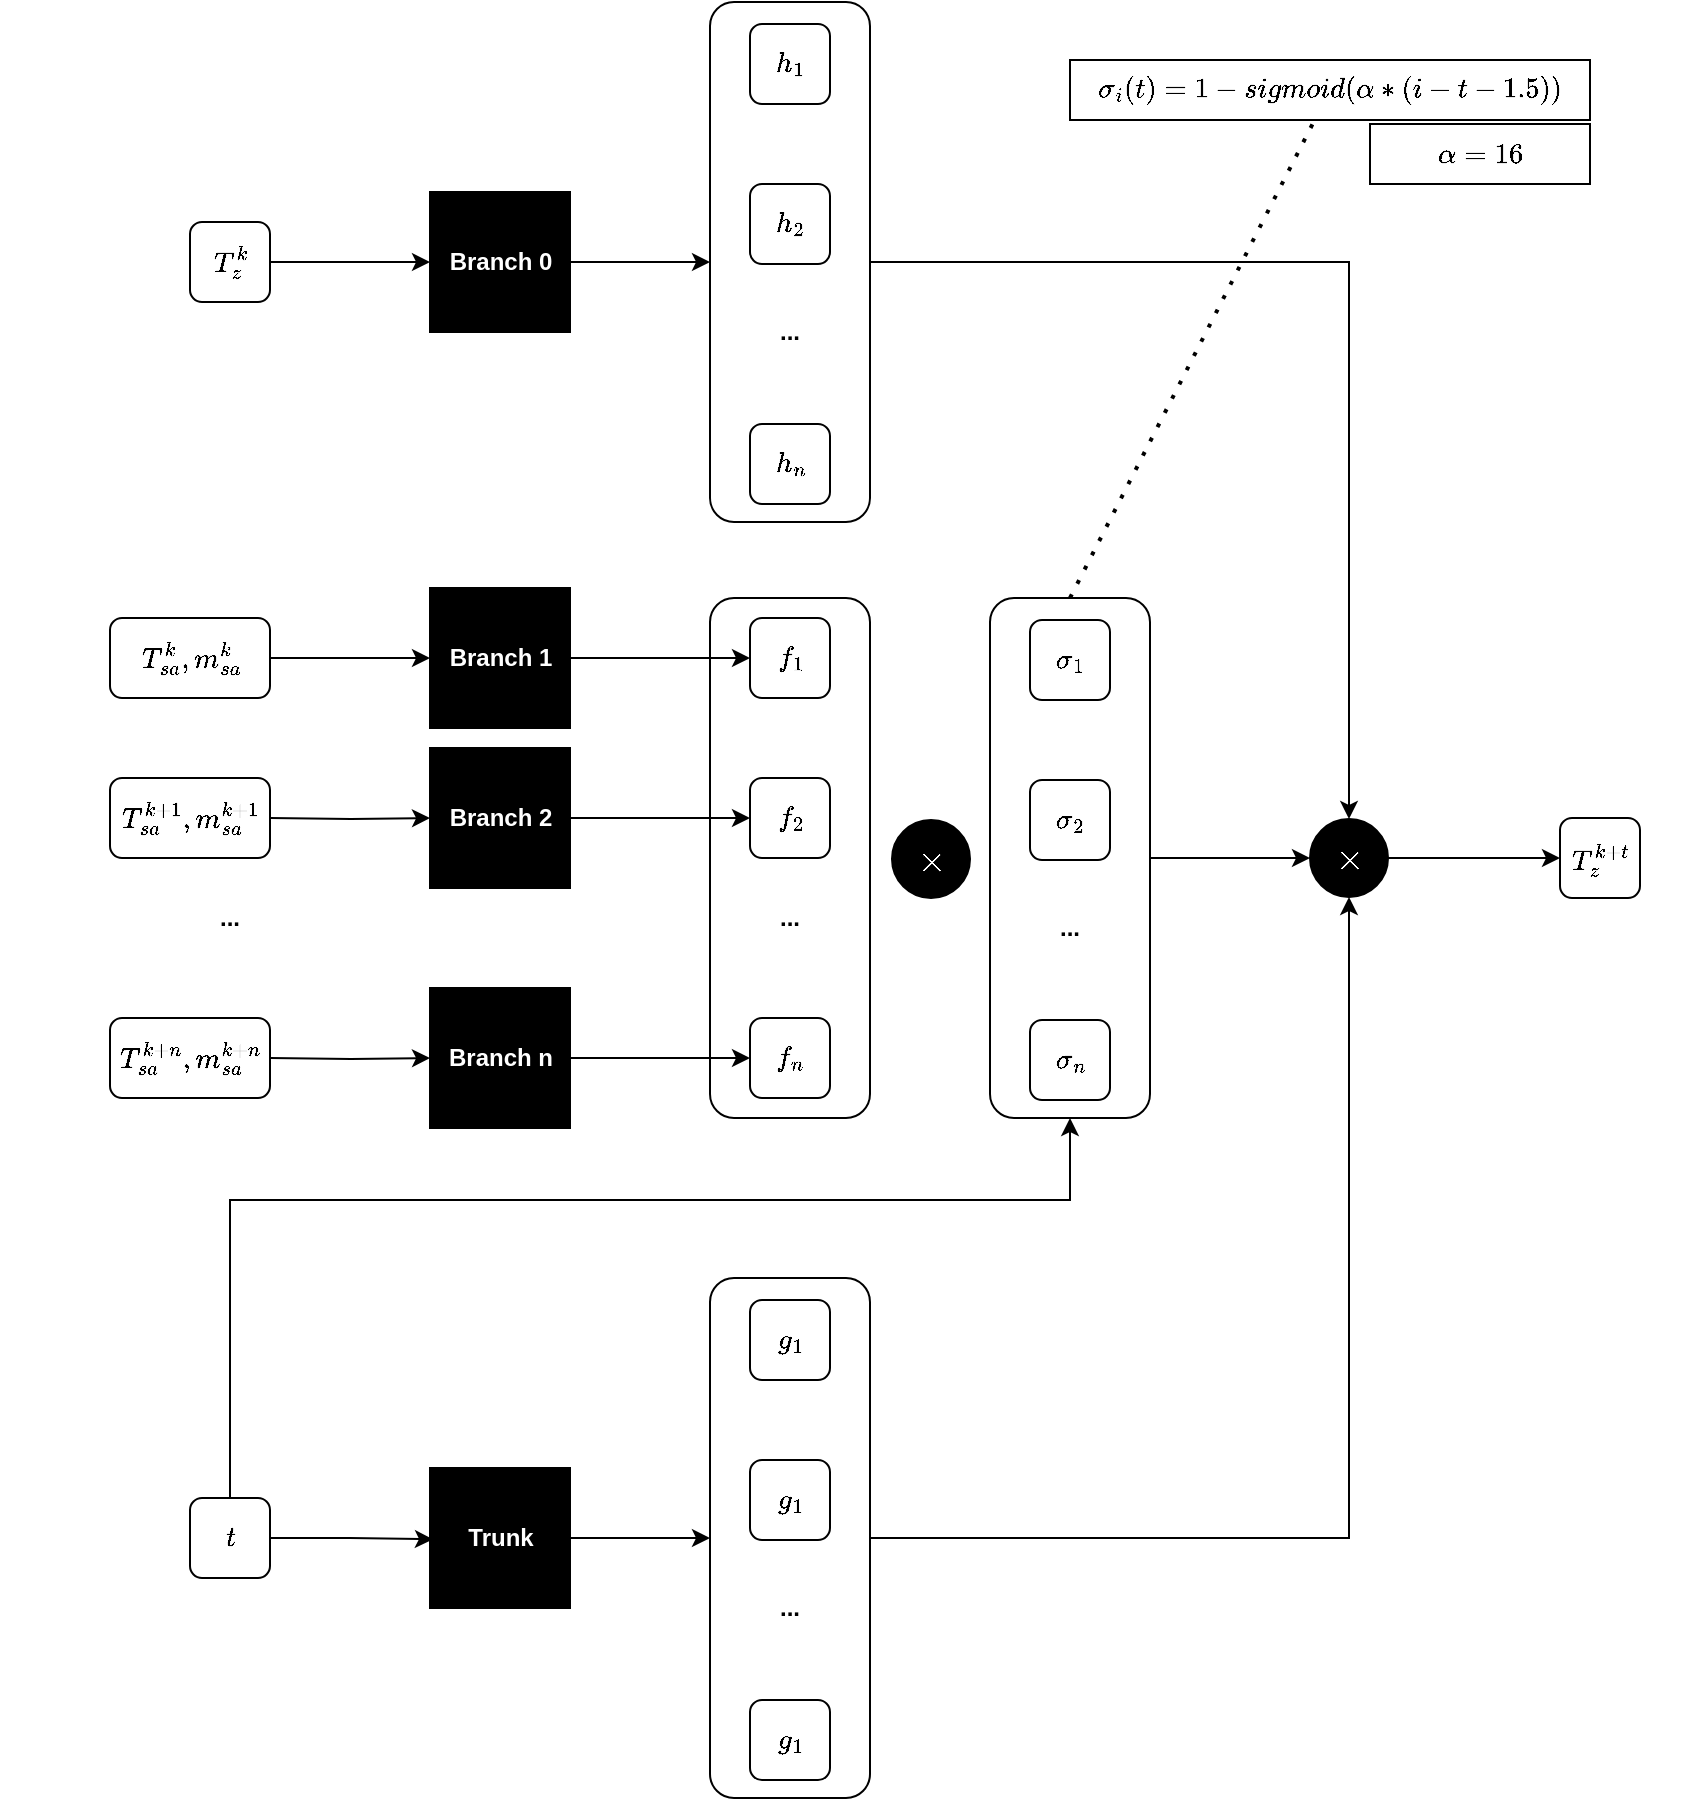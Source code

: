<mxfile version="20.3.0" type="device"><diagram id="KAxJMnlLdcHURc0zdIe9" name="Page-1"><mxGraphModel dx="2272" dy="865" grid="1" gridSize="10" guides="1" tooltips="1" connect="1" arrows="1" fold="1" page="1" pageScale="1" pageWidth="850" pageHeight="1100" math="1" shadow="0"><root><mxCell id="0"/><mxCell id="1" parent="0"/><mxCell id="cCxsxH4jtF2RQQzCaUov-43" style="edgeStyle=orthogonalEdgeStyle;rounded=0;orthogonalLoop=1;jettySize=auto;html=1;exitX=1;exitY=0.5;exitDx=0;exitDy=0;fontColor=#FFFFFF;" parent="1" source="cCxsxH4jtF2RQQzCaUov-11" target="cCxsxH4jtF2RQQzCaUov-26" edge="1"><mxGeometry relative="1" as="geometry"/></mxCell><mxCell id="cCxsxH4jtF2RQQzCaUov-11" value="" style="rounded=1;whiteSpace=wrap;html=1;" parent="1" vertex="1"><mxGeometry x="80" y="121" width="40" height="40" as="geometry"/></mxCell><mxCell id="cCxsxH4jtF2RQQzCaUov-12" value="$$T_z^k$$" style="text;html=1;resizable=0;autosize=1;align=center;verticalAlign=middle;points=[];fillColor=none;strokeColor=none;rounded=0;" parent="1" vertex="1"><mxGeometry x="60" y="126" width="80" height="30" as="geometry"/></mxCell><mxCell id="cCxsxH4jtF2RQQzCaUov-16" value="" style="rounded=1;whiteSpace=wrap;html=1;" parent="1" vertex="1"><mxGeometry x="40" y="319" width="80" height="40" as="geometry"/></mxCell><mxCell id="cCxsxH4jtF2RQQzCaUov-17" value="$$T_{sa}^k,m_{sa}^k$$" style="text;html=1;resizable=0;autosize=1;align=center;verticalAlign=middle;points=[];fillColor=none;strokeColor=none;rounded=0;" parent="1" vertex="1"><mxGeometry x="5" y="324" width="150" height="30" as="geometry"/></mxCell><mxCell id="cCxsxH4jtF2RQQzCaUov-53" style="edgeStyle=orthogonalEdgeStyle;rounded=0;orthogonalLoop=1;jettySize=auto;html=1;exitX=1;exitY=0.5;exitDx=0;exitDy=0;entryX=0;entryY=0.5;entryDx=0;entryDy=0;fontColor=#FFFFFF;" parent="1" target="cCxsxH4jtF2RQQzCaUov-46" edge="1"><mxGeometry relative="1" as="geometry"><mxPoint x="120" y="419" as="sourcePoint"/></mxGeometry></mxCell><mxCell id="cCxsxH4jtF2RQQzCaUov-54" style="edgeStyle=orthogonalEdgeStyle;rounded=0;orthogonalLoop=1;jettySize=auto;html=1;exitX=1;exitY=0.5;exitDx=0;exitDy=0;fontColor=#FFFFFF;" parent="1" target="cCxsxH4jtF2RQQzCaUov-48" edge="1"><mxGeometry relative="1" as="geometry"><mxPoint x="120" y="539" as="sourcePoint"/></mxGeometry></mxCell><mxCell id="cCxsxH4jtF2RQQzCaUov-23" value="&lt;b&gt;...&lt;/b&gt;" style="text;html=1;strokeColor=none;fillColor=none;align=center;verticalAlign=middle;whiteSpace=wrap;rounded=0;" parent="1" vertex="1"><mxGeometry x="70" y="454" width="60" height="30" as="geometry"/></mxCell><mxCell id="cCxsxH4jtF2RQQzCaUov-55" style="edgeStyle=orthogonalEdgeStyle;rounded=0;orthogonalLoop=1;jettySize=auto;html=1;exitX=1;exitY=0.5;exitDx=0;exitDy=0;entryX=0.021;entryY=0.509;entryDx=0;entryDy=0;entryPerimeter=0;fontColor=#FFFFFF;" parent="1" source="cCxsxH4jtF2RQQzCaUov-24" target="cCxsxH4jtF2RQQzCaUov-50" edge="1"><mxGeometry relative="1" as="geometry"/></mxCell><mxCell id="cCxsxH4jtF2RQQzCaUov-24" value="" style="rounded=1;whiteSpace=wrap;html=1;" parent="1" vertex="1"><mxGeometry x="80" y="759" width="40" height="40" as="geometry"/></mxCell><mxCell id="cCxsxH4jtF2RQQzCaUov-98" style="edgeStyle=orthogonalEdgeStyle;rounded=0;orthogonalLoop=1;jettySize=auto;html=1;entryX=0.5;entryY=1;entryDx=0;entryDy=0;fontColor=#FFFFFF;exitX=0.5;exitY=0;exitDx=0;exitDy=0;" parent="1" source="cCxsxH4jtF2RQQzCaUov-24" target="cCxsxH4jtF2RQQzCaUov-89" edge="1"><mxGeometry relative="1" as="geometry"><mxPoint x="100" y="760" as="sourcePoint"/><Array as="points"><mxPoint x="100" y="610"/><mxPoint x="520" y="610"/></Array></mxGeometry></mxCell><mxCell id="cCxsxH4jtF2RQQzCaUov-25" value="$$t$$" style="text;html=1;resizable=0;autosize=1;align=center;verticalAlign=middle;points=[];fillColor=none;strokeColor=none;rounded=0;" parent="1" vertex="1"><mxGeometry x="75" y="764" width="50" height="30" as="geometry"/></mxCell><mxCell id="cCxsxH4jtF2RQQzCaUov-87" style="edgeStyle=orthogonalEdgeStyle;rounded=0;orthogonalLoop=1;jettySize=auto;html=1;exitX=1;exitY=0.5;exitDx=0;exitDy=0;entryX=0;entryY=0.5;entryDx=0;entryDy=0;fontColor=#FFFFFF;" parent="1" source="cCxsxH4jtF2RQQzCaUov-26" target="cCxsxH4jtF2RQQzCaUov-79" edge="1"><mxGeometry relative="1" as="geometry"/></mxCell><mxCell id="cCxsxH4jtF2RQQzCaUov-26" value="" style="whiteSpace=wrap;html=1;aspect=fixed;fillColor=#000000;" parent="1" vertex="1"><mxGeometry x="200" y="106" width="70" height="70" as="geometry"/></mxCell><mxCell id="cCxsxH4jtF2RQQzCaUov-27" value="&lt;font color=&quot;#ffffff&quot;&gt;&lt;b&gt;Branch 0&lt;/b&gt;&lt;/font&gt;" style="text;html=1;resizable=0;autosize=1;align=center;verticalAlign=middle;points=[];fillColor=none;strokeColor=none;rounded=0;" parent="1" vertex="1"><mxGeometry x="200" y="126" width="70" height="30" as="geometry"/></mxCell><mxCell id="cCxsxH4jtF2RQQzCaUov-63" style="edgeStyle=orthogonalEdgeStyle;rounded=0;orthogonalLoop=1;jettySize=auto;html=1;exitX=1;exitY=0.5;exitDx=0;exitDy=0;fontColor=#FFFFFF;entryX=0;entryY=0.5;entryDx=0;entryDy=0;" parent="1" source="cCxsxH4jtF2RQQzCaUov-44" target="cCxsxH4jtF2RQQzCaUov-57" edge="1"><mxGeometry relative="1" as="geometry"/></mxCell><mxCell id="cCxsxH4jtF2RQQzCaUov-44" value="" style="whiteSpace=wrap;html=1;aspect=fixed;fillColor=#000000;" parent="1" vertex="1"><mxGeometry x="200" y="304" width="70" height="70" as="geometry"/></mxCell><mxCell id="cCxsxH4jtF2RQQzCaUov-45" value="&lt;font color=&quot;#ffffff&quot;&gt;&lt;b&gt;Branch 1&lt;/b&gt;&lt;/font&gt;" style="text;html=1;resizable=0;autosize=1;align=center;verticalAlign=middle;points=[];fillColor=none;strokeColor=none;rounded=0;" parent="1" vertex="1"><mxGeometry x="200" y="324" width="70" height="30" as="geometry"/></mxCell><mxCell id="cCxsxH4jtF2RQQzCaUov-65" style="edgeStyle=orthogonalEdgeStyle;rounded=0;orthogonalLoop=1;jettySize=auto;html=1;exitX=1;exitY=0.5;exitDx=0;exitDy=0;entryX=0;entryY=0.5;entryDx=0;entryDy=0;fontColor=#FFFFFF;" parent="1" source="cCxsxH4jtF2RQQzCaUov-46" target="cCxsxH4jtF2RQQzCaUov-59" edge="1"><mxGeometry relative="1" as="geometry"/></mxCell><mxCell id="cCxsxH4jtF2RQQzCaUov-46" value="" style="whiteSpace=wrap;html=1;aspect=fixed;fillColor=#000000;" parent="1" vertex="1"><mxGeometry x="200" y="384" width="70" height="70" as="geometry"/></mxCell><mxCell id="cCxsxH4jtF2RQQzCaUov-47" value="&lt;font color=&quot;#ffffff&quot;&gt;&lt;b&gt;Branch 2&lt;/b&gt;&lt;/font&gt;" style="text;html=1;resizable=0;autosize=1;align=center;verticalAlign=middle;points=[];fillColor=none;strokeColor=none;rounded=0;" parent="1" vertex="1"><mxGeometry x="200" y="404" width="70" height="30" as="geometry"/></mxCell><mxCell id="cCxsxH4jtF2RQQzCaUov-66" style="edgeStyle=orthogonalEdgeStyle;rounded=0;orthogonalLoop=1;jettySize=auto;html=1;exitX=1;exitY=0.5;exitDx=0;exitDy=0;entryX=0;entryY=0.5;entryDx=0;entryDy=0;fontColor=#FFFFFF;" parent="1" source="cCxsxH4jtF2RQQzCaUov-48" target="cCxsxH4jtF2RQQzCaUov-61" edge="1"><mxGeometry relative="1" as="geometry"/></mxCell><mxCell id="cCxsxH4jtF2RQQzCaUov-48" value="" style="whiteSpace=wrap;html=1;aspect=fixed;fillColor=#000000;" parent="1" vertex="1"><mxGeometry x="200" y="504" width="70" height="70" as="geometry"/></mxCell><mxCell id="cCxsxH4jtF2RQQzCaUov-49" value="&lt;font color=&quot;#ffffff&quot;&gt;&lt;b&gt;Branch n&lt;/b&gt;&lt;/font&gt;" style="text;html=1;resizable=0;autosize=1;align=center;verticalAlign=middle;points=[];fillColor=none;strokeColor=none;rounded=0;" parent="1" vertex="1"><mxGeometry x="195" y="524" width="80" height="30" as="geometry"/></mxCell><mxCell id="cCxsxH4jtF2RQQzCaUov-88" style="edgeStyle=orthogonalEdgeStyle;rounded=0;orthogonalLoop=1;jettySize=auto;html=1;exitX=1;exitY=0.5;exitDx=0;exitDy=0;entryX=0;entryY=0.5;entryDx=0;entryDy=0;fontColor=#FFFFFF;" parent="1" source="cCxsxH4jtF2RQQzCaUov-50" target="cCxsxH4jtF2RQQzCaUov-69" edge="1"><mxGeometry relative="1" as="geometry"/></mxCell><mxCell id="cCxsxH4jtF2RQQzCaUov-50" value="" style="whiteSpace=wrap;html=1;aspect=fixed;fillColor=#000000;" parent="1" vertex="1"><mxGeometry x="200" y="744" width="70" height="70" as="geometry"/></mxCell><mxCell id="cCxsxH4jtF2RQQzCaUov-51" value="&lt;font color=&quot;#ffffff&quot;&gt;&lt;b&gt;Trunk&lt;/b&gt;&lt;/font&gt;" style="text;html=1;resizable=0;autosize=1;align=center;verticalAlign=middle;points=[];fillColor=none;strokeColor=none;rounded=0;" parent="1" vertex="1"><mxGeometry x="205" y="764" width="60" height="30" as="geometry"/></mxCell><mxCell id="cCxsxH4jtF2RQQzCaUov-52" style="edgeStyle=orthogonalEdgeStyle;rounded=0;orthogonalLoop=1;jettySize=auto;html=1;fontColor=#FFFFFF;exitX=1;exitY=0.5;exitDx=0;exitDy=0;entryX=0;entryY=0.5;entryDx=0;entryDy=0;" parent="1" source="cCxsxH4jtF2RQQzCaUov-16" target="cCxsxH4jtF2RQQzCaUov-44" edge="1"><mxGeometry relative="1" as="geometry"><mxPoint x="140" y="309" as="sourcePoint"/><mxPoint x="210" y="189" as="targetPoint"/></mxGeometry></mxCell><mxCell id="cCxsxH4jtF2RQQzCaUov-57" value="" style="rounded=1;whiteSpace=wrap;html=1;" parent="1" vertex="1"><mxGeometry x="360" y="319" width="40" height="40" as="geometry"/></mxCell><mxCell id="cCxsxH4jtF2RQQzCaUov-58" value="$$f_1$$" style="text;html=1;resizable=0;autosize=1;align=center;verticalAlign=middle;points=[];fillColor=none;strokeColor=none;rounded=0;" parent="1" vertex="1"><mxGeometry x="345" y="324" width="70" height="30" as="geometry"/></mxCell><mxCell id="cCxsxH4jtF2RQQzCaUov-59" value="" style="rounded=1;whiteSpace=wrap;html=1;" parent="1" vertex="1"><mxGeometry x="360" y="399" width="40" height="40" as="geometry"/></mxCell><mxCell id="cCxsxH4jtF2RQQzCaUov-60" value="$$f_2$$" style="text;html=1;resizable=0;autosize=1;align=center;verticalAlign=middle;points=[];fillColor=none;strokeColor=none;rounded=0;" parent="1" vertex="1"><mxGeometry x="345" y="404" width="70" height="30" as="geometry"/></mxCell><mxCell id="cCxsxH4jtF2RQQzCaUov-61" value="" style="rounded=1;whiteSpace=wrap;html=1;" parent="1" vertex="1"><mxGeometry x="360" y="519" width="40" height="40" as="geometry"/></mxCell><mxCell id="cCxsxH4jtF2RQQzCaUov-62" value="$$f_n$$" style="text;html=1;resizable=0;autosize=1;align=center;verticalAlign=middle;points=[];fillColor=none;strokeColor=none;rounded=0;" parent="1" vertex="1"><mxGeometry x="345" y="524" width="70" height="30" as="geometry"/></mxCell><mxCell id="cCxsxH4jtF2RQQzCaUov-67" value="" style="rounded=1;whiteSpace=wrap;html=1;fontColor=#FFFFFF;fillColor=none;fontStyle=1" parent="1" vertex="1"><mxGeometry x="340" y="309" width="80" height="260" as="geometry"/></mxCell><mxCell id="cCxsxH4jtF2RQQzCaUov-102" style="edgeStyle=orthogonalEdgeStyle;rounded=0;orthogonalLoop=1;jettySize=auto;html=1;exitX=1;exitY=0.5;exitDx=0;exitDy=0;entryX=0.5;entryY=1;entryDx=0;entryDy=0;fontSize=15;fontColor=#FFFFFF;" parent="1" source="cCxsxH4jtF2RQQzCaUov-69" target="cCxsxH4jtF2RQQzCaUov-100" edge="1"><mxGeometry relative="1" as="geometry"/></mxCell><mxCell id="cCxsxH4jtF2RQQzCaUov-69" value="" style="rounded=1;whiteSpace=wrap;html=1;fontColor=#FFFFFF;fillColor=none;" parent="1" vertex="1"><mxGeometry x="340" y="649" width="80" height="260" as="geometry"/></mxCell><mxCell id="cCxsxH4jtF2RQQzCaUov-71" value="" style="rounded=1;whiteSpace=wrap;html=1;" parent="1" vertex="1"><mxGeometry x="360" y="660" width="40" height="40" as="geometry"/></mxCell><mxCell id="cCxsxH4jtF2RQQzCaUov-72" value="$$g_1$$" style="text;html=1;resizable=0;autosize=1;align=center;verticalAlign=middle;points=[];fillColor=none;strokeColor=none;rounded=0;" parent="1" vertex="1"><mxGeometry x="345" y="665" width="70" height="30" as="geometry"/></mxCell><mxCell id="cCxsxH4jtF2RQQzCaUov-73" value="" style="rounded=1;whiteSpace=wrap;html=1;" parent="1" vertex="1"><mxGeometry x="360" y="860" width="40" height="40" as="geometry"/></mxCell><mxCell id="cCxsxH4jtF2RQQzCaUov-74" value="$$g_1$$" style="text;html=1;resizable=0;autosize=1;align=center;verticalAlign=middle;points=[];fillColor=none;strokeColor=none;rounded=0;" parent="1" vertex="1"><mxGeometry x="345" y="865" width="70" height="30" as="geometry"/></mxCell><mxCell id="cCxsxH4jtF2RQQzCaUov-75" value="&lt;b&gt;...&lt;/b&gt;" style="text;html=1;strokeColor=none;fillColor=none;align=center;verticalAlign=middle;whiteSpace=wrap;rounded=0;" parent="1" vertex="1"><mxGeometry x="350" y="454" width="60" height="30" as="geometry"/></mxCell><mxCell id="cCxsxH4jtF2RQQzCaUov-76" value="&lt;b&gt;...&lt;/b&gt;" style="text;html=1;strokeColor=none;fillColor=none;align=center;verticalAlign=middle;whiteSpace=wrap;rounded=0;" parent="1" vertex="1"><mxGeometry x="350" y="799" width="60" height="30" as="geometry"/></mxCell><mxCell id="cCxsxH4jtF2RQQzCaUov-77" value="" style="rounded=1;whiteSpace=wrap;html=1;" parent="1" vertex="1"><mxGeometry x="360" y="740" width="40" height="40" as="geometry"/></mxCell><mxCell id="cCxsxH4jtF2RQQzCaUov-78" value="$$g_1$$" style="text;html=1;resizable=0;autosize=1;align=center;verticalAlign=middle;points=[];fillColor=none;strokeColor=none;rounded=0;" parent="1" vertex="1"><mxGeometry x="345" y="745" width="70" height="30" as="geometry"/></mxCell><mxCell id="cCxsxH4jtF2RQQzCaUov-101" style="edgeStyle=orthogonalEdgeStyle;rounded=0;orthogonalLoop=1;jettySize=auto;html=1;exitX=1;exitY=0.5;exitDx=0;exitDy=0;entryX=0.5;entryY=0;entryDx=0;entryDy=0;fontSize=15;fontColor=#FFFFFF;" parent="1" source="cCxsxH4jtF2RQQzCaUov-79" target="cCxsxH4jtF2RQQzCaUov-100" edge="1"><mxGeometry relative="1" as="geometry"/></mxCell><mxCell id="cCxsxH4jtF2RQQzCaUov-79" value="" style="rounded=1;whiteSpace=wrap;html=1;fontColor=#FFFFFF;fillColor=none;" parent="1" vertex="1"><mxGeometry x="340" y="11" width="80" height="260" as="geometry"/></mxCell><mxCell id="cCxsxH4jtF2RQQzCaUov-80" value="" style="rounded=1;whiteSpace=wrap;html=1;" parent="1" vertex="1"><mxGeometry x="360" y="22" width="40" height="40" as="geometry"/></mxCell><mxCell id="cCxsxH4jtF2RQQzCaUov-81" value="$$h_1$$" style="text;html=1;resizable=0;autosize=1;align=center;verticalAlign=middle;points=[];fillColor=none;strokeColor=none;rounded=0;" parent="1" vertex="1"><mxGeometry x="345" y="27" width="70" height="30" as="geometry"/></mxCell><mxCell id="cCxsxH4jtF2RQQzCaUov-82" value="" style="rounded=1;whiteSpace=wrap;html=1;" parent="1" vertex="1"><mxGeometry x="360" y="222" width="40" height="40" as="geometry"/></mxCell><mxCell id="cCxsxH4jtF2RQQzCaUov-83" value="$$h_n$$" style="text;html=1;resizable=0;autosize=1;align=center;verticalAlign=middle;points=[];fillColor=none;strokeColor=none;rounded=0;" parent="1" vertex="1"><mxGeometry x="345" y="227" width="70" height="30" as="geometry"/></mxCell><mxCell id="cCxsxH4jtF2RQQzCaUov-84" value="&lt;b&gt;...&lt;/b&gt;" style="text;html=1;strokeColor=none;fillColor=none;align=center;verticalAlign=middle;whiteSpace=wrap;rounded=0;" parent="1" vertex="1"><mxGeometry x="350" y="161" width="60" height="30" as="geometry"/></mxCell><mxCell id="cCxsxH4jtF2RQQzCaUov-85" value="" style="rounded=1;whiteSpace=wrap;html=1;" parent="1" vertex="1"><mxGeometry x="360" y="102" width="40" height="40" as="geometry"/></mxCell><mxCell id="cCxsxH4jtF2RQQzCaUov-86" value="$$h_2$$" style="text;html=1;resizable=0;autosize=1;align=center;verticalAlign=middle;points=[];fillColor=none;strokeColor=none;rounded=0;" parent="1" vertex="1"><mxGeometry x="345" y="107" width="70" height="30" as="geometry"/></mxCell><mxCell id="cCxsxH4jtF2RQQzCaUov-103" style="edgeStyle=orthogonalEdgeStyle;rounded=0;orthogonalLoop=1;jettySize=auto;html=1;exitX=1;exitY=0.5;exitDx=0;exitDy=0;entryX=0;entryY=0.5;entryDx=0;entryDy=0;fontSize=15;fontColor=#FFFFFF;" parent="1" source="cCxsxH4jtF2RQQzCaUov-89" target="cCxsxH4jtF2RQQzCaUov-100" edge="1"><mxGeometry relative="1" as="geometry"/></mxCell><mxCell id="cCxsxH4jtF2RQQzCaUov-89" value="" style="rounded=1;whiteSpace=wrap;html=1;fontColor=#FFFFFF;fillColor=none;" parent="1" vertex="1"><mxGeometry x="480" y="309" width="80" height="260" as="geometry"/></mxCell><mxCell id="cCxsxH4jtF2RQQzCaUov-90" value="" style="rounded=1;whiteSpace=wrap;html=1;" parent="1" vertex="1"><mxGeometry x="500" y="320" width="40" height="40" as="geometry"/></mxCell><mxCell id="cCxsxH4jtF2RQQzCaUov-91" value="$$\sigma_1$$" style="text;html=1;resizable=0;autosize=1;align=center;verticalAlign=middle;points=[];fillColor=none;strokeColor=none;rounded=0;" parent="1" vertex="1"><mxGeometry x="470" y="325" width="100" height="30" as="geometry"/></mxCell><mxCell id="cCxsxH4jtF2RQQzCaUov-92" value="" style="rounded=1;whiteSpace=wrap;html=1;" parent="1" vertex="1"><mxGeometry x="500" y="520" width="40" height="40" as="geometry"/></mxCell><mxCell id="cCxsxH4jtF2RQQzCaUov-93" value="$$\sigma_n$$" style="text;html=1;resizable=0;autosize=1;align=center;verticalAlign=middle;points=[];fillColor=none;strokeColor=none;rounded=0;" parent="1" vertex="1"><mxGeometry x="470" y="525" width="100" height="30" as="geometry"/></mxCell><mxCell id="cCxsxH4jtF2RQQzCaUov-94" value="&lt;b&gt;...&lt;/b&gt;" style="text;html=1;strokeColor=none;fillColor=none;align=center;verticalAlign=middle;whiteSpace=wrap;rounded=0;" parent="1" vertex="1"><mxGeometry x="490" y="459" width="60" height="30" as="geometry"/></mxCell><mxCell id="cCxsxH4jtF2RQQzCaUov-95" value="" style="rounded=1;whiteSpace=wrap;html=1;" parent="1" vertex="1"><mxGeometry x="500" y="400" width="40" height="40" as="geometry"/></mxCell><mxCell id="cCxsxH4jtF2RQQzCaUov-96" value="$$\sigma_2$$" style="text;html=1;resizable=0;autosize=1;align=center;verticalAlign=middle;points=[];fillColor=none;strokeColor=none;rounded=0;" parent="1" vertex="1"><mxGeometry x="470" y="405" width="100" height="30" as="geometry"/></mxCell><mxCell id="cCxsxH4jtF2RQQzCaUov-99" value="&lt;font style=&quot;font-size: 15px;&quot;&gt;$$\times$$&lt;/font&gt;" style="ellipse;whiteSpace=wrap;html=1;aspect=fixed;fontColor=#FFFFFF;fillColor=#000000;" parent="1" vertex="1"><mxGeometry x="431" y="420" width="39" height="39" as="geometry"/></mxCell><mxCell id="cCxsxH4jtF2RQQzCaUov-107" style="edgeStyle=orthogonalEdgeStyle;rounded=0;orthogonalLoop=1;jettySize=auto;html=1;exitX=1;exitY=0.5;exitDx=0;exitDy=0;entryX=0;entryY=0.5;entryDx=0;entryDy=0;fontSize=15;fontColor=#FFFFFF;" parent="1" source="cCxsxH4jtF2RQQzCaUov-100" target="cCxsxH4jtF2RQQzCaUov-104" edge="1"><mxGeometry relative="1" as="geometry"/></mxCell><mxCell id="cCxsxH4jtF2RQQzCaUov-100" value="&lt;font style=&quot;font-size: 15px;&quot;&gt;$$\times$$&lt;/font&gt;" style="ellipse;whiteSpace=wrap;html=1;aspect=fixed;fontColor=#FFFFFF;fillColor=#000000;" parent="1" vertex="1"><mxGeometry x="640" y="419.5" width="39" height="39" as="geometry"/></mxCell><mxCell id="cCxsxH4jtF2RQQzCaUov-104" value="" style="rounded=1;whiteSpace=wrap;html=1;" parent="1" vertex="1"><mxGeometry x="765" y="419" width="40" height="40" as="geometry"/></mxCell><mxCell id="cCxsxH4jtF2RQQzCaUov-105" value="$$T_z^{k+t}$$" style="text;html=1;resizable=0;autosize=1;align=center;verticalAlign=middle;points=[];fillColor=none;strokeColor=none;rounded=0;" parent="1" vertex="1"><mxGeometry x="735" y="424.5" width="100" height="30" as="geometry"/></mxCell><mxCell id="palww8d4g71q1Npg_2Nq-1" value="" style="rounded=1;whiteSpace=wrap;html=1;" vertex="1" parent="1"><mxGeometry x="40" y="399" width="80" height="40" as="geometry"/></mxCell><mxCell id="palww8d4g71q1Npg_2Nq-2" value="" style="rounded=1;whiteSpace=wrap;html=1;" vertex="1" parent="1"><mxGeometry x="40" y="519" width="80" height="40" as="geometry"/></mxCell><mxCell id="palww8d4g71q1Npg_2Nq-3" value="$$T_{sa}^{k+1},m_{sa}^{k+1}$$" style="text;html=1;resizable=0;autosize=1;align=center;verticalAlign=middle;points=[];fillColor=none;strokeColor=none;rounded=0;" vertex="1" parent="1"><mxGeometry x="-15" y="404" width="190" height="30" as="geometry"/></mxCell><mxCell id="palww8d4g71q1Npg_2Nq-4" value="$$T_{sa}^{k+n},m_{sa}^{k+n}$$" style="text;html=1;resizable=0;autosize=1;align=center;verticalAlign=middle;points=[];fillColor=none;strokeColor=none;rounded=0;" vertex="1" parent="1"><mxGeometry x="-15" y="524" width="190" height="30" as="geometry"/></mxCell><mxCell id="palww8d4g71q1Npg_2Nq-5" value="$$\sigma_i(t) = 1 - sigmoid(\alpha*(i-t-1.5))$$" style="text;html=1;resizable=0;autosize=1;align=center;verticalAlign=middle;points=[];fillColor=none;strokeColor=default;rounded=0;" vertex="1" parent="1"><mxGeometry x="520" y="40" width="260" height="30" as="geometry"/></mxCell><mxCell id="palww8d4g71q1Npg_2Nq-6" value="" style="endArrow=none;dashed=1;html=1;dashPattern=1 3;strokeWidth=2;rounded=0;exitX=0.5;exitY=0;exitDx=0;exitDy=0;" edge="1" parent="1" source="cCxsxH4jtF2RQQzCaUov-89" target="palww8d4g71q1Npg_2Nq-5"><mxGeometry width="50" height="50" relative="1" as="geometry"><mxPoint x="630" y="270" as="sourcePoint"/><mxPoint x="680" y="220" as="targetPoint"/></mxGeometry></mxCell><mxCell id="palww8d4g71q1Npg_2Nq-9" value="$$\alpha = 16$$" style="text;html=1;resizable=0;autosize=1;align=center;verticalAlign=middle;points=[];fillColor=none;strokeColor=default;rounded=0;" vertex="1" parent="1"><mxGeometry x="670" y="72" width="110" height="30" as="geometry"/></mxCell></root></mxGraphModel></diagram></mxfile>